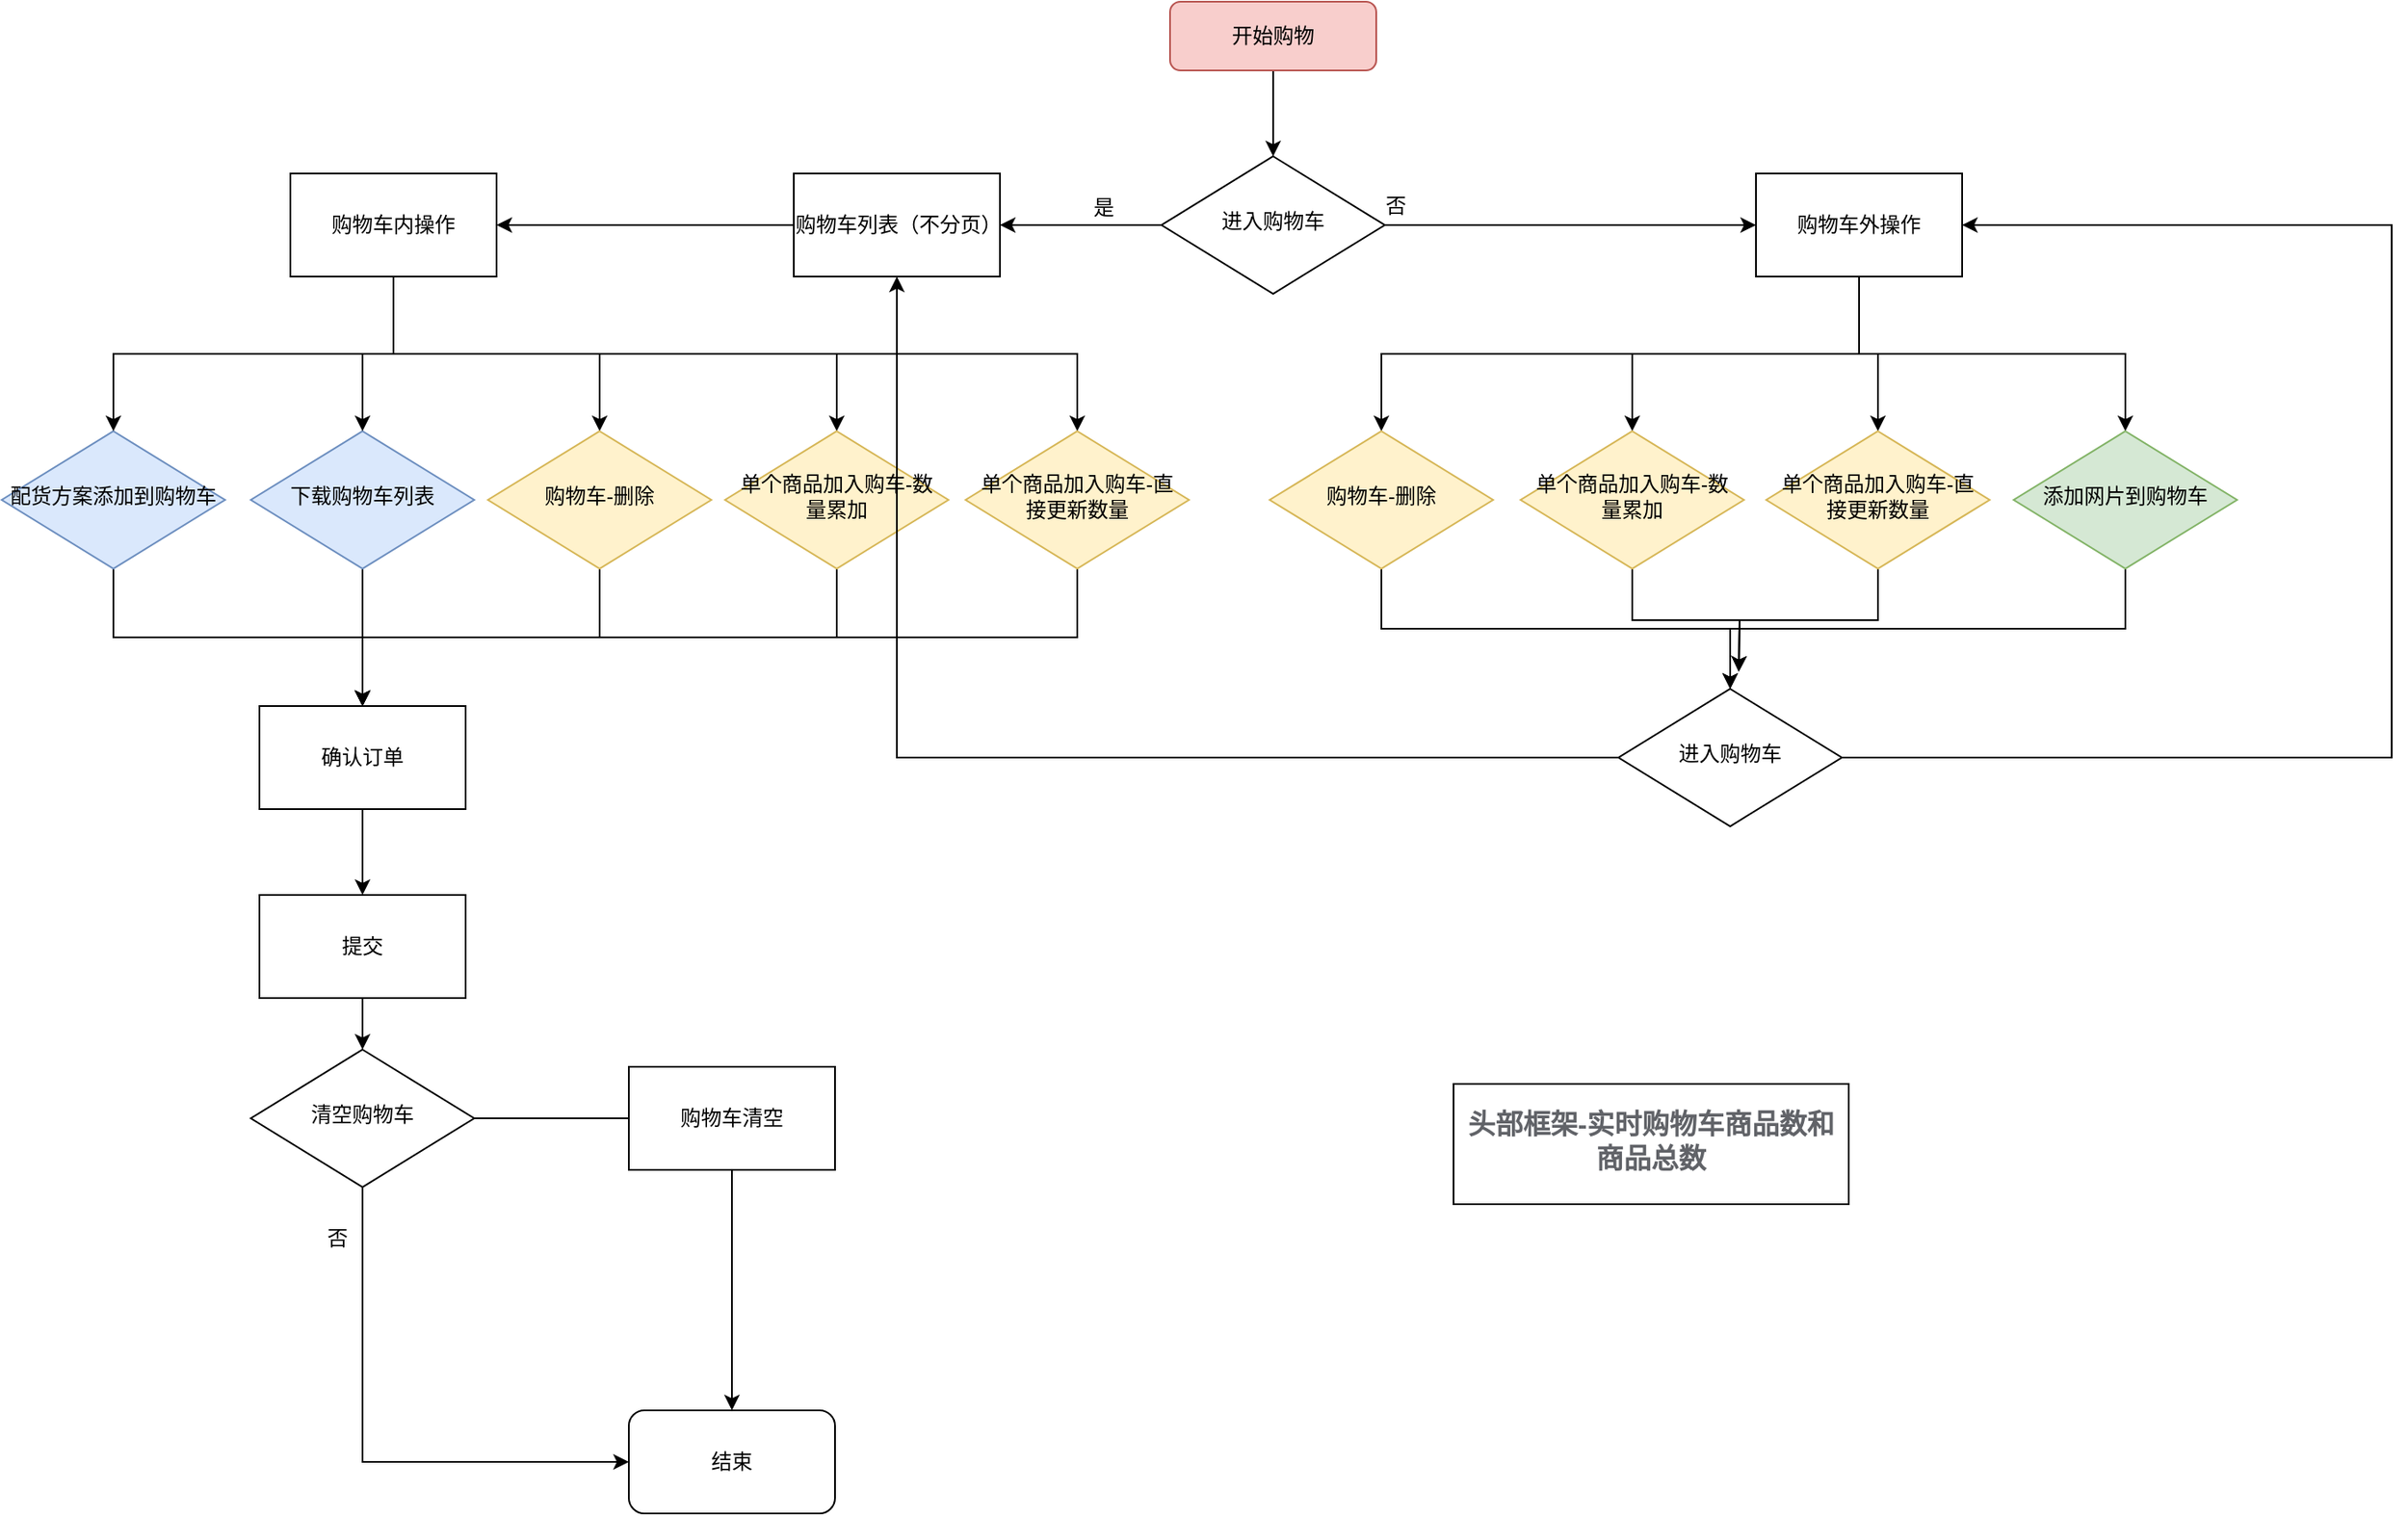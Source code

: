 <mxfile version="20.2.2" type="github">
  <diagram id="C5RBs43oDa-KdzZeNtuy" name="Page-1">
    <mxGraphModel dx="2031" dy="1089" grid="1" gridSize="10" guides="1" tooltips="1" connect="1" arrows="1" fold="1" page="1" pageScale="1" pageWidth="1654" pageHeight="2336" math="0" shadow="0">
      <root>
        <mxCell id="WIyWlLk6GJQsqaUBKTNV-0" />
        <mxCell id="WIyWlLk6GJQsqaUBKTNV-1" parent="WIyWlLk6GJQsqaUBKTNV-0" />
        <mxCell id="IypeiPEMP3SEPU5gkSMs-21" style="edgeStyle=orthogonalEdgeStyle;rounded=0;orthogonalLoop=1;jettySize=auto;html=1;exitX=0.5;exitY=1;exitDx=0;exitDy=0;entryX=0.5;entryY=0;entryDx=0;entryDy=0;" parent="WIyWlLk6GJQsqaUBKTNV-1" source="WIyWlLk6GJQsqaUBKTNV-3" target="WIyWlLk6GJQsqaUBKTNV-6" edge="1">
          <mxGeometry relative="1" as="geometry" />
        </mxCell>
        <mxCell id="WIyWlLk6GJQsqaUBKTNV-3" value="开始购物" style="rounded=1;whiteSpace=wrap;html=1;fontSize=12;glass=0;strokeWidth=1;shadow=0;fillColor=#f8cecc;strokeColor=#b85450;" parent="WIyWlLk6GJQsqaUBKTNV-1" vertex="1">
          <mxGeometry x="875" y="140" width="120" height="40" as="geometry" />
        </mxCell>
        <mxCell id="IypeiPEMP3SEPU5gkSMs-22" style="edgeStyle=orthogonalEdgeStyle;rounded=0;orthogonalLoop=1;jettySize=auto;html=1;exitX=0;exitY=0.5;exitDx=0;exitDy=0;entryX=1;entryY=0.5;entryDx=0;entryDy=0;" parent="WIyWlLk6GJQsqaUBKTNV-1" source="WIyWlLk6GJQsqaUBKTNV-6" target="IypeiPEMP3SEPU5gkSMs-19" edge="1">
          <mxGeometry relative="1" as="geometry" />
        </mxCell>
        <mxCell id="IypeiPEMP3SEPU5gkSMs-23" style="edgeStyle=orthogonalEdgeStyle;rounded=0;orthogonalLoop=1;jettySize=auto;html=1;exitX=1;exitY=0.5;exitDx=0;exitDy=0;entryX=0;entryY=0.5;entryDx=0;entryDy=0;" parent="WIyWlLk6GJQsqaUBKTNV-1" source="WIyWlLk6GJQsqaUBKTNV-6" target="IypeiPEMP3SEPU5gkSMs-20" edge="1">
          <mxGeometry relative="1" as="geometry" />
        </mxCell>
        <mxCell id="WIyWlLk6GJQsqaUBKTNV-6" value="进入购物车" style="rhombus;whiteSpace=wrap;html=1;shadow=0;fontFamily=Helvetica;fontSize=12;align=center;strokeWidth=1;spacing=6;spacingTop=-4;" parent="WIyWlLk6GJQsqaUBKTNV-1" vertex="1">
          <mxGeometry x="870" y="230" width="130" height="80" as="geometry" />
        </mxCell>
        <mxCell id="Qf3UkVC2cIuMgm6F0Fei-3" style="edgeStyle=orthogonalEdgeStyle;rounded=0;orthogonalLoop=1;jettySize=auto;html=1;exitX=0.5;exitY=1;exitDx=0;exitDy=0;entryX=0.5;entryY=0;entryDx=0;entryDy=0;" edge="1" parent="WIyWlLk6GJQsqaUBKTNV-1" source="IypeiPEMP3SEPU5gkSMs-11" target="IypeiPEMP3SEPU5gkSMs-69">
          <mxGeometry relative="1" as="geometry" />
        </mxCell>
        <mxCell id="IypeiPEMP3SEPU5gkSMs-11" value="配货方案添加到购物车" style="rhombus;whiteSpace=wrap;html=1;shadow=0;fontFamily=Helvetica;fontSize=12;align=center;strokeWidth=1;spacing=6;spacingTop=-4;fillColor=#dae8fc;strokeColor=#6c8ebf;" parent="WIyWlLk6GJQsqaUBKTNV-1" vertex="1">
          <mxGeometry x="195" y="390" width="130" height="80" as="geometry" />
        </mxCell>
        <mxCell id="IypeiPEMP3SEPU5gkSMs-70" style="edgeStyle=orthogonalEdgeStyle;rounded=0;orthogonalLoop=1;jettySize=auto;html=1;exitX=0.5;exitY=1;exitDx=0;exitDy=0;entryX=0.5;entryY=0;entryDx=0;entryDy=0;" parent="WIyWlLk6GJQsqaUBKTNV-1" source="IypeiPEMP3SEPU5gkSMs-12" target="IypeiPEMP3SEPU5gkSMs-69" edge="1">
          <mxGeometry relative="1" as="geometry" />
        </mxCell>
        <mxCell id="IypeiPEMP3SEPU5gkSMs-12" value="下载购物车列表" style="rhombus;whiteSpace=wrap;html=1;shadow=0;fontFamily=Helvetica;fontSize=12;align=center;strokeWidth=1;spacing=6;spacingTop=-4;fillColor=#dae8fc;strokeColor=#6c8ebf;" parent="WIyWlLk6GJQsqaUBKTNV-1" vertex="1">
          <mxGeometry x="340" y="390" width="130" height="80" as="geometry" />
        </mxCell>
        <mxCell id="IypeiPEMP3SEPU5gkSMs-28" style="edgeStyle=orthogonalEdgeStyle;rounded=0;orthogonalLoop=1;jettySize=auto;html=1;exitX=0;exitY=0.5;exitDx=0;exitDy=0;entryX=1;entryY=0.5;entryDx=0;entryDy=0;" parent="WIyWlLk6GJQsqaUBKTNV-1" source="IypeiPEMP3SEPU5gkSMs-19" target="IypeiPEMP3SEPU5gkSMs-27" edge="1">
          <mxGeometry relative="1" as="geometry" />
        </mxCell>
        <mxCell id="IypeiPEMP3SEPU5gkSMs-19" value="购物车列表（不分页）" style="rounded=0;whiteSpace=wrap;html=1;" parent="WIyWlLk6GJQsqaUBKTNV-1" vertex="1">
          <mxGeometry x="656" y="240" width="120" height="60" as="geometry" />
        </mxCell>
        <mxCell id="IypeiPEMP3SEPU5gkSMs-55" style="edgeStyle=orthogonalEdgeStyle;rounded=0;orthogonalLoop=1;jettySize=auto;html=1;exitX=0.5;exitY=1;exitDx=0;exitDy=0;entryX=0.5;entryY=0;entryDx=0;entryDy=0;" parent="WIyWlLk6GJQsqaUBKTNV-1" source="IypeiPEMP3SEPU5gkSMs-20" target="IypeiPEMP3SEPU5gkSMs-26" edge="1">
          <mxGeometry relative="1" as="geometry" />
        </mxCell>
        <mxCell id="IypeiPEMP3SEPU5gkSMs-56" style="edgeStyle=orthogonalEdgeStyle;rounded=0;orthogonalLoop=1;jettySize=auto;html=1;exitX=0.5;exitY=1;exitDx=0;exitDy=0;entryX=0.5;entryY=0;entryDx=0;entryDy=0;" parent="WIyWlLk6GJQsqaUBKTNV-1" source="IypeiPEMP3SEPU5gkSMs-20" target="IypeiPEMP3SEPU5gkSMs-48" edge="1">
          <mxGeometry relative="1" as="geometry" />
        </mxCell>
        <mxCell id="IypeiPEMP3SEPU5gkSMs-57" style="edgeStyle=orthogonalEdgeStyle;rounded=0;orthogonalLoop=1;jettySize=auto;html=1;exitX=0.5;exitY=1;exitDx=0;exitDy=0;entryX=0.5;entryY=0;entryDx=0;entryDy=0;" parent="WIyWlLk6GJQsqaUBKTNV-1" source="IypeiPEMP3SEPU5gkSMs-20" target="IypeiPEMP3SEPU5gkSMs-47" edge="1">
          <mxGeometry relative="1" as="geometry" />
        </mxCell>
        <mxCell id="IypeiPEMP3SEPU5gkSMs-58" style="edgeStyle=orthogonalEdgeStyle;rounded=0;orthogonalLoop=1;jettySize=auto;html=1;exitX=0.5;exitY=1;exitDx=0;exitDy=0;entryX=0.5;entryY=0;entryDx=0;entryDy=0;" parent="WIyWlLk6GJQsqaUBKTNV-1" source="IypeiPEMP3SEPU5gkSMs-20" target="IypeiPEMP3SEPU5gkSMs-46" edge="1">
          <mxGeometry relative="1" as="geometry" />
        </mxCell>
        <mxCell id="IypeiPEMP3SEPU5gkSMs-20" value="购物车外操作" style="rounded=0;whiteSpace=wrap;html=1;" parent="WIyWlLk6GJQsqaUBKTNV-1" vertex="1">
          <mxGeometry x="1216" y="240" width="120" height="60" as="geometry" />
        </mxCell>
        <mxCell id="IypeiPEMP3SEPU5gkSMs-24" value="是" style="text;html=1;align=center;verticalAlign=middle;resizable=0;points=[];autosize=1;strokeColor=none;fillColor=none;" parent="WIyWlLk6GJQsqaUBKTNV-1" vertex="1">
          <mxGeometry x="816" y="245" width="40" height="30" as="geometry" />
        </mxCell>
        <mxCell id="IypeiPEMP3SEPU5gkSMs-25" value="否" style="text;html=1;align=center;verticalAlign=middle;resizable=0;points=[];autosize=1;strokeColor=none;fillColor=none;" parent="WIyWlLk6GJQsqaUBKTNV-1" vertex="1">
          <mxGeometry x="986" y="244" width="40" height="30" as="geometry" />
        </mxCell>
        <mxCell id="IypeiPEMP3SEPU5gkSMs-63" style="edgeStyle=orthogonalEdgeStyle;rounded=0;orthogonalLoop=1;jettySize=auto;html=1;exitX=0.5;exitY=1;exitDx=0;exitDy=0;entryX=0.5;entryY=0;entryDx=0;entryDy=0;" parent="WIyWlLk6GJQsqaUBKTNV-1" source="IypeiPEMP3SEPU5gkSMs-26" target="IypeiPEMP3SEPU5gkSMs-59" edge="1">
          <mxGeometry relative="1" as="geometry" />
        </mxCell>
        <mxCell id="IypeiPEMP3SEPU5gkSMs-26" value="添加网片到购物车" style="rhombus;whiteSpace=wrap;html=1;shadow=0;fontFamily=Helvetica;fontSize=12;align=center;strokeWidth=1;spacing=6;spacingTop=-4;fillColor=#d5e8d4;strokeColor=#82b366;" parent="WIyWlLk6GJQsqaUBKTNV-1" vertex="1">
          <mxGeometry x="1366" y="390" width="130" height="80" as="geometry" />
        </mxCell>
        <mxCell id="IypeiPEMP3SEPU5gkSMs-49" style="edgeStyle=orthogonalEdgeStyle;rounded=0;orthogonalLoop=1;jettySize=auto;html=1;exitX=0.5;exitY=1;exitDx=0;exitDy=0;entryX=0.5;entryY=0;entryDx=0;entryDy=0;" parent="WIyWlLk6GJQsqaUBKTNV-1" source="IypeiPEMP3SEPU5gkSMs-27" target="IypeiPEMP3SEPU5gkSMs-12" edge="1">
          <mxGeometry relative="1" as="geometry" />
        </mxCell>
        <mxCell id="IypeiPEMP3SEPU5gkSMs-51" style="edgeStyle=orthogonalEdgeStyle;rounded=0;orthogonalLoop=1;jettySize=auto;html=1;exitX=0.5;exitY=1;exitDx=0;exitDy=0;entryX=0.5;entryY=0;entryDx=0;entryDy=0;" parent="WIyWlLk6GJQsqaUBKTNV-1" source="IypeiPEMP3SEPU5gkSMs-27" target="IypeiPEMP3SEPU5gkSMs-37" edge="1">
          <mxGeometry relative="1" as="geometry" />
        </mxCell>
        <mxCell id="IypeiPEMP3SEPU5gkSMs-52" style="edgeStyle=orthogonalEdgeStyle;rounded=0;orthogonalLoop=1;jettySize=auto;html=1;exitX=0.5;exitY=1;exitDx=0;exitDy=0;entryX=0.5;entryY=0;entryDx=0;entryDy=0;" parent="WIyWlLk6GJQsqaUBKTNV-1" source="IypeiPEMP3SEPU5gkSMs-27" target="IypeiPEMP3SEPU5gkSMs-38" edge="1">
          <mxGeometry relative="1" as="geometry" />
        </mxCell>
        <mxCell id="IypeiPEMP3SEPU5gkSMs-53" style="edgeStyle=orthogonalEdgeStyle;rounded=0;orthogonalLoop=1;jettySize=auto;html=1;exitX=0.5;exitY=1;exitDx=0;exitDy=0;entryX=0.5;entryY=0;entryDx=0;entryDy=0;" parent="WIyWlLk6GJQsqaUBKTNV-1" source="IypeiPEMP3SEPU5gkSMs-27" target="IypeiPEMP3SEPU5gkSMs-39" edge="1">
          <mxGeometry relative="1" as="geometry" />
        </mxCell>
        <mxCell id="IypeiPEMP3SEPU5gkSMs-54" style="edgeStyle=orthogonalEdgeStyle;rounded=0;orthogonalLoop=1;jettySize=auto;html=1;exitX=0.5;exitY=1;exitDx=0;exitDy=0;entryX=0.5;entryY=0;entryDx=0;entryDy=0;" parent="WIyWlLk6GJQsqaUBKTNV-1" source="IypeiPEMP3SEPU5gkSMs-27" target="IypeiPEMP3SEPU5gkSMs-11" edge="1">
          <mxGeometry relative="1" as="geometry" />
        </mxCell>
        <mxCell id="IypeiPEMP3SEPU5gkSMs-27" value="购物车内操作" style="rounded=0;whiteSpace=wrap;html=1;" parent="WIyWlLk6GJQsqaUBKTNV-1" vertex="1">
          <mxGeometry x="363" y="240" width="120" height="60" as="geometry" />
        </mxCell>
        <mxCell id="Qf3UkVC2cIuMgm6F0Fei-1" style="edgeStyle=orthogonalEdgeStyle;rounded=0;orthogonalLoop=1;jettySize=auto;html=1;exitX=0.5;exitY=1;exitDx=0;exitDy=0;entryX=0.5;entryY=0;entryDx=0;entryDy=0;" edge="1" parent="WIyWlLk6GJQsqaUBKTNV-1" source="IypeiPEMP3SEPU5gkSMs-37" target="IypeiPEMP3SEPU5gkSMs-69">
          <mxGeometry relative="1" as="geometry" />
        </mxCell>
        <mxCell id="IypeiPEMP3SEPU5gkSMs-37" value="购物车-删除" style="rhombus;whiteSpace=wrap;html=1;shadow=0;fontFamily=Helvetica;fontSize=12;align=center;strokeWidth=1;spacing=6;spacingTop=-4;fillColor=#fff2cc;strokeColor=#d6b656;" parent="WIyWlLk6GJQsqaUBKTNV-1" vertex="1">
          <mxGeometry x="478" y="390" width="130" height="80" as="geometry" />
        </mxCell>
        <mxCell id="Qf3UkVC2cIuMgm6F0Fei-2" style="edgeStyle=orthogonalEdgeStyle;rounded=0;orthogonalLoop=1;jettySize=auto;html=1;exitX=0.5;exitY=1;exitDx=0;exitDy=0;entryX=0.5;entryY=0;entryDx=0;entryDy=0;" edge="1" parent="WIyWlLk6GJQsqaUBKTNV-1" source="IypeiPEMP3SEPU5gkSMs-38" target="IypeiPEMP3SEPU5gkSMs-69">
          <mxGeometry relative="1" as="geometry" />
        </mxCell>
        <mxCell id="IypeiPEMP3SEPU5gkSMs-38" value="单个商品加入购车-数量累加" style="rhombus;whiteSpace=wrap;html=1;shadow=0;fontFamily=Helvetica;fontSize=12;align=center;strokeWidth=1;spacing=6;spacingTop=-4;fillColor=#fff2cc;strokeColor=#d6b656;" parent="WIyWlLk6GJQsqaUBKTNV-1" vertex="1">
          <mxGeometry x="616" y="390" width="130" height="80" as="geometry" />
        </mxCell>
        <mxCell id="Qf3UkVC2cIuMgm6F0Fei-4" style="edgeStyle=orthogonalEdgeStyle;rounded=0;orthogonalLoop=1;jettySize=auto;html=1;entryX=0.5;entryY=0;entryDx=0;entryDy=0;" edge="1" parent="WIyWlLk6GJQsqaUBKTNV-1" source="IypeiPEMP3SEPU5gkSMs-39" target="IypeiPEMP3SEPU5gkSMs-69">
          <mxGeometry relative="1" as="geometry">
            <Array as="points">
              <mxPoint x="821" y="510" />
              <mxPoint x="405" y="510" />
            </Array>
          </mxGeometry>
        </mxCell>
        <mxCell id="IypeiPEMP3SEPU5gkSMs-39" value="单个商品加入购车-直接更新数量" style="rhombus;whiteSpace=wrap;html=1;shadow=0;fontFamily=Helvetica;fontSize=12;align=center;strokeWidth=1;spacing=6;spacingTop=-4;fillColor=#fff2cc;strokeColor=#d6b656;" parent="WIyWlLk6GJQsqaUBKTNV-1" vertex="1">
          <mxGeometry x="756" y="390" width="130" height="80" as="geometry" />
        </mxCell>
        <mxCell id="IypeiPEMP3SEPU5gkSMs-60" style="edgeStyle=orthogonalEdgeStyle;rounded=0;orthogonalLoop=1;jettySize=auto;html=1;exitX=0.5;exitY=1;exitDx=0;exitDy=0;entryX=0.5;entryY=0;entryDx=0;entryDy=0;" parent="WIyWlLk6GJQsqaUBKTNV-1" source="IypeiPEMP3SEPU5gkSMs-46" target="IypeiPEMP3SEPU5gkSMs-59" edge="1">
          <mxGeometry relative="1" as="geometry" />
        </mxCell>
        <mxCell id="IypeiPEMP3SEPU5gkSMs-46" value="购物车-删除" style="rhombus;whiteSpace=wrap;html=1;shadow=0;fontFamily=Helvetica;fontSize=12;align=center;strokeWidth=1;spacing=6;spacingTop=-4;fillColor=#fff2cc;strokeColor=#d6b656;" parent="WIyWlLk6GJQsqaUBKTNV-1" vertex="1">
          <mxGeometry x="933" y="390" width="130" height="80" as="geometry" />
        </mxCell>
        <mxCell id="IypeiPEMP3SEPU5gkSMs-61" style="edgeStyle=orthogonalEdgeStyle;rounded=0;orthogonalLoop=1;jettySize=auto;html=1;exitX=0.5;exitY=1;exitDx=0;exitDy=0;" parent="WIyWlLk6GJQsqaUBKTNV-1" source="IypeiPEMP3SEPU5gkSMs-47" edge="1">
          <mxGeometry relative="1" as="geometry">
            <mxPoint x="1206.0" y="530.0" as="targetPoint" />
          </mxGeometry>
        </mxCell>
        <mxCell id="IypeiPEMP3SEPU5gkSMs-47" value="单个商品加入购车-数量累加" style="rhombus;whiteSpace=wrap;html=1;shadow=0;fontFamily=Helvetica;fontSize=12;align=center;strokeWidth=1;spacing=6;spacingTop=-4;fillColor=#fff2cc;strokeColor=#d6b656;" parent="WIyWlLk6GJQsqaUBKTNV-1" vertex="1">
          <mxGeometry x="1079" y="390" width="130" height="80" as="geometry" />
        </mxCell>
        <mxCell id="IypeiPEMP3SEPU5gkSMs-62" style="edgeStyle=orthogonalEdgeStyle;rounded=0;orthogonalLoop=1;jettySize=auto;html=1;exitX=0.5;exitY=1;exitDx=0;exitDy=0;" parent="WIyWlLk6GJQsqaUBKTNV-1" source="IypeiPEMP3SEPU5gkSMs-48" edge="1">
          <mxGeometry relative="1" as="geometry">
            <mxPoint x="1206.0" y="530.0" as="targetPoint" />
          </mxGeometry>
        </mxCell>
        <mxCell id="IypeiPEMP3SEPU5gkSMs-48" value="单个商品加入购车-直接更新数量" style="rhombus;whiteSpace=wrap;html=1;shadow=0;fontFamily=Helvetica;fontSize=12;align=center;strokeWidth=1;spacing=6;spacingTop=-4;fillColor=#fff2cc;strokeColor=#d6b656;" parent="WIyWlLk6GJQsqaUBKTNV-1" vertex="1">
          <mxGeometry x="1222" y="390" width="130" height="80" as="geometry" />
        </mxCell>
        <mxCell id="IypeiPEMP3SEPU5gkSMs-64" style="edgeStyle=orthogonalEdgeStyle;rounded=0;orthogonalLoop=1;jettySize=auto;html=1;exitX=1;exitY=0.5;exitDx=0;exitDy=0;entryX=1;entryY=0.5;entryDx=0;entryDy=0;" parent="WIyWlLk6GJQsqaUBKTNV-1" source="IypeiPEMP3SEPU5gkSMs-59" target="IypeiPEMP3SEPU5gkSMs-20" edge="1">
          <mxGeometry relative="1" as="geometry">
            <Array as="points">
              <mxPoint x="1586" y="580" />
              <mxPoint x="1586" y="270" />
            </Array>
          </mxGeometry>
        </mxCell>
        <mxCell id="IypeiPEMP3SEPU5gkSMs-66" style="edgeStyle=orthogonalEdgeStyle;rounded=0;orthogonalLoop=1;jettySize=auto;html=1;exitX=0;exitY=0.5;exitDx=0;exitDy=0;entryX=0.5;entryY=1;entryDx=0;entryDy=0;" parent="WIyWlLk6GJQsqaUBKTNV-1" source="IypeiPEMP3SEPU5gkSMs-59" target="IypeiPEMP3SEPU5gkSMs-19" edge="1">
          <mxGeometry relative="1" as="geometry" />
        </mxCell>
        <mxCell id="IypeiPEMP3SEPU5gkSMs-59" value="进入购物车" style="rhombus;whiteSpace=wrap;html=1;shadow=0;fontFamily=Helvetica;fontSize=12;align=center;strokeWidth=1;spacing=6;spacingTop=-4;" parent="WIyWlLk6GJQsqaUBKTNV-1" vertex="1">
          <mxGeometry x="1136" y="540" width="130" height="80" as="geometry" />
        </mxCell>
        <mxCell id="Qf3UkVC2cIuMgm6F0Fei-6" style="edgeStyle=orthogonalEdgeStyle;rounded=0;orthogonalLoop=1;jettySize=auto;html=1;exitX=0.5;exitY=1;exitDx=0;exitDy=0;" edge="1" parent="WIyWlLk6GJQsqaUBKTNV-1" source="IypeiPEMP3SEPU5gkSMs-69" target="Qf3UkVC2cIuMgm6F0Fei-5">
          <mxGeometry relative="1" as="geometry" />
        </mxCell>
        <mxCell id="IypeiPEMP3SEPU5gkSMs-69" value="确认订单" style="rounded=0;whiteSpace=wrap;html=1;" parent="WIyWlLk6GJQsqaUBKTNV-1" vertex="1">
          <mxGeometry x="345" y="550" width="120" height="60" as="geometry" />
        </mxCell>
        <mxCell id="Qf3UkVC2cIuMgm6F0Fei-8" style="edgeStyle=orthogonalEdgeStyle;rounded=0;orthogonalLoop=1;jettySize=auto;html=1;exitX=0.5;exitY=1;exitDx=0;exitDy=0;entryX=0.5;entryY=0;entryDx=0;entryDy=0;" edge="1" parent="WIyWlLk6GJQsqaUBKTNV-1" source="Qf3UkVC2cIuMgm6F0Fei-5" target="Qf3UkVC2cIuMgm6F0Fei-7">
          <mxGeometry relative="1" as="geometry" />
        </mxCell>
        <mxCell id="Qf3UkVC2cIuMgm6F0Fei-5" value="提交" style="rounded=0;whiteSpace=wrap;html=1;" vertex="1" parent="WIyWlLk6GJQsqaUBKTNV-1">
          <mxGeometry x="345" y="660" width="120" height="60" as="geometry" />
        </mxCell>
        <mxCell id="Qf3UkVC2cIuMgm6F0Fei-9" style="edgeStyle=orthogonalEdgeStyle;rounded=0;orthogonalLoop=1;jettySize=auto;html=1;exitX=1;exitY=0.5;exitDx=0;exitDy=0;startArrow=none;" edge="1" parent="WIyWlLk6GJQsqaUBKTNV-1" source="Qf3UkVC2cIuMgm6F0Fei-14">
          <mxGeometry relative="1" as="geometry">
            <mxPoint x="660" y="789.882" as="targetPoint" />
          </mxGeometry>
        </mxCell>
        <mxCell id="Qf3UkVC2cIuMgm6F0Fei-11" style="edgeStyle=orthogonalEdgeStyle;rounded=0;orthogonalLoop=1;jettySize=auto;html=1;exitX=0.5;exitY=1;exitDx=0;exitDy=0;entryX=0;entryY=0.5;entryDx=0;entryDy=0;" edge="1" parent="WIyWlLk6GJQsqaUBKTNV-1" source="Qf3UkVC2cIuMgm6F0Fei-7" target="Qf3UkVC2cIuMgm6F0Fei-15">
          <mxGeometry relative="1" as="geometry">
            <mxPoint x="404.647" y="890" as="targetPoint" />
          </mxGeometry>
        </mxCell>
        <mxCell id="Qf3UkVC2cIuMgm6F0Fei-7" value="清空购物车" style="rhombus;whiteSpace=wrap;html=1;shadow=0;fontFamily=Helvetica;fontSize=12;align=center;strokeWidth=1;spacing=6;spacingTop=-4;" vertex="1" parent="WIyWlLk6GJQsqaUBKTNV-1">
          <mxGeometry x="340" y="750" width="130" height="80" as="geometry" />
        </mxCell>
        <mxCell id="Qf3UkVC2cIuMgm6F0Fei-10" value="是" style="text;html=1;align=center;verticalAlign=middle;resizable=0;points=[];autosize=1;strokeColor=none;fillColor=none;" vertex="1" parent="WIyWlLk6GJQsqaUBKTNV-1">
          <mxGeometry x="550" y="755" width="40" height="30" as="geometry" />
        </mxCell>
        <mxCell id="Qf3UkVC2cIuMgm6F0Fei-12" value="否" style="text;html=1;align=center;verticalAlign=middle;resizable=0;points=[];autosize=1;strokeColor=none;fillColor=none;" vertex="1" parent="WIyWlLk6GJQsqaUBKTNV-1">
          <mxGeometry x="370" y="845" width="40" height="30" as="geometry" />
        </mxCell>
        <mxCell id="Qf3UkVC2cIuMgm6F0Fei-16" style="edgeStyle=orthogonalEdgeStyle;rounded=0;orthogonalLoop=1;jettySize=auto;html=1;exitX=0.5;exitY=1;exitDx=0;exitDy=0;entryX=0.5;entryY=0;entryDx=0;entryDy=0;" edge="1" parent="WIyWlLk6GJQsqaUBKTNV-1" source="Qf3UkVC2cIuMgm6F0Fei-14" target="Qf3UkVC2cIuMgm6F0Fei-15">
          <mxGeometry relative="1" as="geometry" />
        </mxCell>
        <mxCell id="Qf3UkVC2cIuMgm6F0Fei-15" value="结束" style="rounded=1;whiteSpace=wrap;html=1;" vertex="1" parent="WIyWlLk6GJQsqaUBKTNV-1">
          <mxGeometry x="560" y="960" width="120" height="60" as="geometry" />
        </mxCell>
        <mxCell id="Qf3UkVC2cIuMgm6F0Fei-14" value="购物车清空" style="rounded=0;whiteSpace=wrap;html=1;" vertex="1" parent="WIyWlLk6GJQsqaUBKTNV-1">
          <mxGeometry x="560" y="760" width="120" height="60" as="geometry" />
        </mxCell>
        <mxCell id="Qf3UkVC2cIuMgm6F0Fei-17" value="" style="edgeStyle=orthogonalEdgeStyle;rounded=0;orthogonalLoop=1;jettySize=auto;html=1;exitX=1;exitY=0.5;exitDx=0;exitDy=0;endArrow=none;" edge="1" parent="WIyWlLk6GJQsqaUBKTNV-1" source="Qf3UkVC2cIuMgm6F0Fei-7" target="Qf3UkVC2cIuMgm6F0Fei-14">
          <mxGeometry relative="1" as="geometry">
            <mxPoint x="660" y="789.882" as="targetPoint" />
            <mxPoint x="470" y="790" as="sourcePoint" />
          </mxGeometry>
        </mxCell>
        <mxCell id="Qf3UkVC2cIuMgm6F0Fei-18" value="&lt;span style=&quot;color: rgb(97, 99, 104); font-family: Avenir, Helvetica, Arial, sans-serif; font-size: 16px; font-weight: 600; text-align: start; background-color: rgb(255, 255, 255);&quot;&gt;头部框架-实时购物车商品数和商品总数&lt;/span&gt;" style="rounded=0;whiteSpace=wrap;html=1;shadow=0;strokeWidth=1;spacing=6;spacingTop=-4;" vertex="1" parent="WIyWlLk6GJQsqaUBKTNV-1">
          <mxGeometry x="1040" y="770" width="230" height="70" as="geometry" />
        </mxCell>
      </root>
    </mxGraphModel>
  </diagram>
</mxfile>
